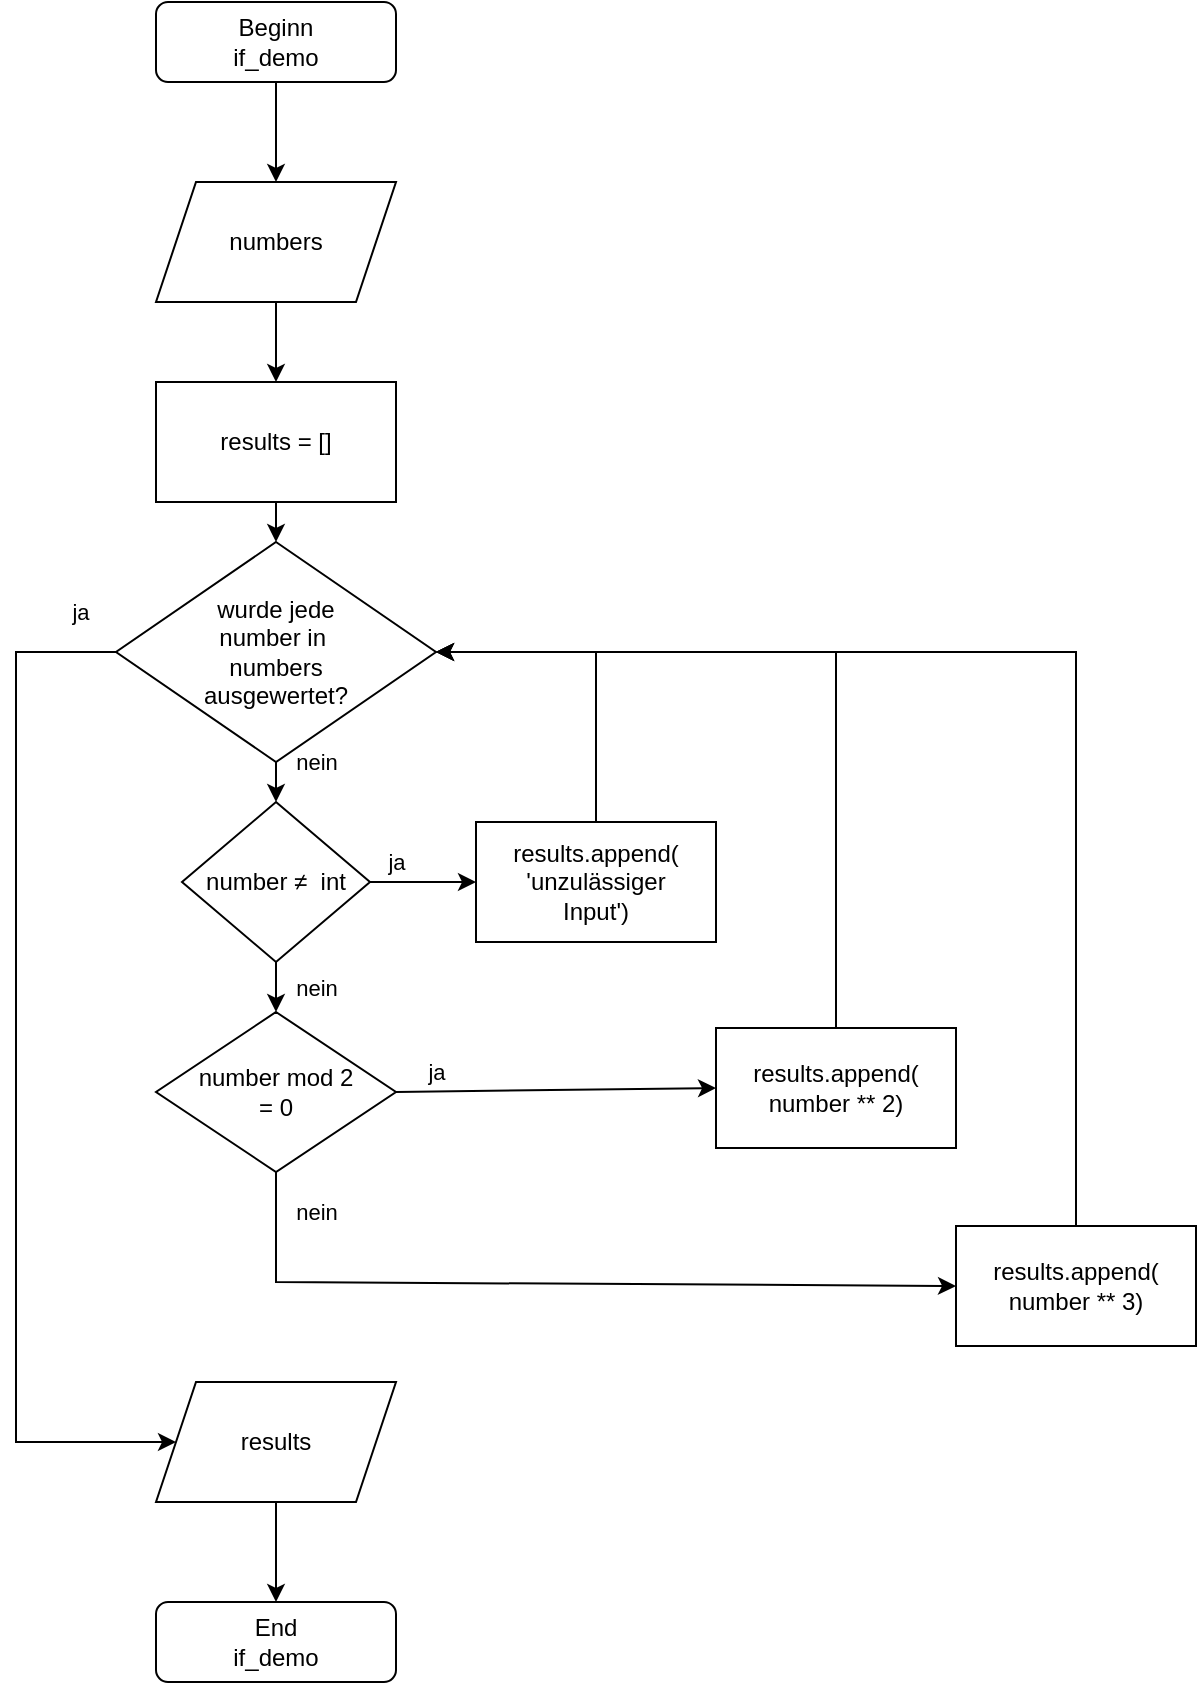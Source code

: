 <mxfile version="22.1.11" type="google">
  <diagram id="C5RBs43oDa-KdzZeNtuy" name="Page-1">
    <mxGraphModel grid="1" page="1" gridSize="10" guides="1" tooltips="1" connect="1" arrows="1" fold="1" pageScale="1" pageWidth="827" pageHeight="1169" math="0" shadow="0">
      <root>
        <mxCell id="WIyWlLk6GJQsqaUBKTNV-0" />
        <mxCell id="WIyWlLk6GJQsqaUBKTNV-1" parent="WIyWlLk6GJQsqaUBKTNV-0" />
        <mxCell id="WIyWlLk6GJQsqaUBKTNV-3" value="Beginn&lt;br&gt;if_demo" style="rounded=1;whiteSpace=wrap;html=1;fontSize=12;glass=0;strokeWidth=1;shadow=0;" vertex="1" parent="WIyWlLk6GJQsqaUBKTNV-1">
          <mxGeometry x="160" y="80" width="120" height="40" as="geometry" />
        </mxCell>
        <mxCell id="jq8r-wLlU05PE3kxFW4V-0" value="numbers" style="shape=parallelogram;perimeter=parallelogramPerimeter;whiteSpace=wrap;html=1;fixedSize=1;" vertex="1" parent="WIyWlLk6GJQsqaUBKTNV-1">
          <mxGeometry x="160" y="170" width="120" height="60" as="geometry" />
        </mxCell>
        <mxCell id="jq8r-wLlU05PE3kxFW4V-1" value="results = []" style="rounded=0;whiteSpace=wrap;html=1;" vertex="1" parent="WIyWlLk6GJQsqaUBKTNV-1">
          <mxGeometry x="160" y="270" width="120" height="60" as="geometry" />
        </mxCell>
        <mxCell id="jq8r-wLlU05PE3kxFW4V-2" value="number&amp;nbsp;≠ &amp;nbsp;int" style="rhombus;whiteSpace=wrap;html=1;" vertex="1" parent="WIyWlLk6GJQsqaUBKTNV-1">
          <mxGeometry x="173" y="480" width="94" height="80" as="geometry" />
        </mxCell>
        <mxCell id="jq8r-wLlU05PE3kxFW4V-4" value="number mod 2&lt;br&gt;= 0" style="rhombus;whiteSpace=wrap;html=1;" vertex="1" parent="WIyWlLk6GJQsqaUBKTNV-1">
          <mxGeometry x="160" y="585" width="120" height="80" as="geometry" />
        </mxCell>
        <mxCell id="jq8r-wLlU05PE3kxFW4V-5" value="results.append(&lt;br&gt;number ** 2)" style="rounded=0;whiteSpace=wrap;html=1;" vertex="1" parent="WIyWlLk6GJQsqaUBKTNV-1">
          <mxGeometry x="440" y="593" width="120" height="60" as="geometry" />
        </mxCell>
        <mxCell id="jq8r-wLlU05PE3kxFW4V-7" value="results.append(&lt;br&gt;number ** 3)" style="rounded=0;whiteSpace=wrap;html=1;" vertex="1" parent="WIyWlLk6GJQsqaUBKTNV-1">
          <mxGeometry x="560" y="692" width="120" height="60" as="geometry" />
        </mxCell>
        <mxCell id="jq8r-wLlU05PE3kxFW4V-8" value="wurde jede&lt;br&gt;number in&amp;nbsp;&lt;br&gt;numbers&lt;br&gt;ausgewertet?" style="rhombus;whiteSpace=wrap;html=1;" vertex="1" parent="WIyWlLk6GJQsqaUBKTNV-1">
          <mxGeometry x="140" y="350" width="160" height="110" as="geometry" />
        </mxCell>
        <mxCell id="jq8r-wLlU05PE3kxFW4V-9" value="results" style="shape=parallelogram;perimeter=parallelogramPerimeter;whiteSpace=wrap;html=1;fixedSize=1;" vertex="1" parent="WIyWlLk6GJQsqaUBKTNV-1">
          <mxGeometry x="160" y="770" width="120" height="60" as="geometry" />
        </mxCell>
        <mxCell id="jq8r-wLlU05PE3kxFW4V-10" value="End&lt;br&gt;if_demo" style="rounded=1;whiteSpace=wrap;html=1;fontSize=12;glass=0;strokeWidth=1;shadow=0;" vertex="1" parent="WIyWlLk6GJQsqaUBKTNV-1">
          <mxGeometry x="160" y="880" width="120" height="40" as="geometry" />
        </mxCell>
        <mxCell id="jq8r-wLlU05PE3kxFW4V-11" value="" style="endArrow=classic;html=1;rounded=0;exitX=0.5;exitY=1;exitDx=0;exitDy=0;entryX=0.5;entryY=0;entryDx=0;entryDy=0;" edge="1" parent="WIyWlLk6GJQsqaUBKTNV-1" source="WIyWlLk6GJQsqaUBKTNV-3" target="jq8r-wLlU05PE3kxFW4V-0">
          <mxGeometry width="50" height="50" relative="1" as="geometry">
            <mxPoint x="60" y="580" as="sourcePoint" />
            <mxPoint x="110" y="530" as="targetPoint" />
          </mxGeometry>
        </mxCell>
        <mxCell id="jq8r-wLlU05PE3kxFW4V-12" value="" style="endArrow=classic;html=1;rounded=0;entryX=0.5;entryY=0;entryDx=0;entryDy=0;exitX=0.5;exitY=1;exitDx=0;exitDy=0;" edge="1" parent="WIyWlLk6GJQsqaUBKTNV-1" source="jq8r-wLlU05PE3kxFW4V-0" target="jq8r-wLlU05PE3kxFW4V-1">
          <mxGeometry width="50" height="50" relative="1" as="geometry">
            <mxPoint x="220" y="240" as="sourcePoint" />
            <mxPoint x="360" y="260" as="targetPoint" />
          </mxGeometry>
        </mxCell>
        <mxCell id="jq8r-wLlU05PE3kxFW4V-13" value="" style="endArrow=classic;html=1;rounded=0;exitX=0.5;exitY=1;exitDx=0;exitDy=0;entryX=0.5;entryY=0;entryDx=0;entryDy=0;" edge="1" parent="WIyWlLk6GJQsqaUBKTNV-1" source="jq8r-wLlU05PE3kxFW4V-1" target="jq8r-wLlU05PE3kxFW4V-8">
          <mxGeometry width="50" height="50" relative="1" as="geometry">
            <mxPoint x="310" y="310" as="sourcePoint" />
            <mxPoint x="350" y="360" as="targetPoint" />
          </mxGeometry>
        </mxCell>
        <mxCell id="jq8r-wLlU05PE3kxFW4V-14" value="nein" style="endArrow=classic;html=1;rounded=0;exitX=0.5;exitY=1;exitDx=0;exitDy=0;entryX=0.5;entryY=0;entryDx=0;entryDy=0;" edge="1" parent="WIyWlLk6GJQsqaUBKTNV-1" source="jq8r-wLlU05PE3kxFW4V-8" target="jq8r-wLlU05PE3kxFW4V-2">
          <mxGeometry x="-1" y="20" width="50" height="50" relative="1" as="geometry">
            <mxPoint x="310" y="360" as="sourcePoint" />
            <mxPoint x="360" y="310" as="targetPoint" />
            <mxPoint as="offset" />
          </mxGeometry>
        </mxCell>
        <mxCell id="jq8r-wLlU05PE3kxFW4V-15" value="nein" style="endArrow=classic;html=1;rounded=0;exitX=0.5;exitY=1;exitDx=0;exitDy=0;entryX=0.5;entryY=0;entryDx=0;entryDy=0;" edge="1" parent="WIyWlLk6GJQsqaUBKTNV-1" source="jq8r-wLlU05PE3kxFW4V-2" target="jq8r-wLlU05PE3kxFW4V-4">
          <mxGeometry y="20" width="50" height="50" relative="1" as="geometry">
            <mxPoint x="310" y="530" as="sourcePoint" />
            <mxPoint x="360" y="480" as="targetPoint" />
            <mxPoint as="offset" />
          </mxGeometry>
        </mxCell>
        <mxCell id="jq8r-wLlU05PE3kxFW4V-16" value="nein" style="endArrow=classic;html=1;rounded=0;exitX=0.5;exitY=1;exitDx=0;exitDy=0;entryX=0;entryY=0.5;entryDx=0;entryDy=0;" edge="1" parent="WIyWlLk6GJQsqaUBKTNV-1" source="jq8r-wLlU05PE3kxFW4V-4" target="jq8r-wLlU05PE3kxFW4V-7">
          <mxGeometry x="-0.902" y="20" width="50" height="50" relative="1" as="geometry">
            <mxPoint x="310" y="700" as="sourcePoint" />
            <mxPoint x="360" y="650" as="targetPoint" />
            <mxPoint as="offset" />
            <Array as="points">
              <mxPoint x="220" y="720" />
            </Array>
          </mxGeometry>
        </mxCell>
        <mxCell id="jq8r-wLlU05PE3kxFW4V-18" value="" style="endArrow=classic;html=1;rounded=0;exitX=0.5;exitY=1;exitDx=0;exitDy=0;entryX=0.5;entryY=0;entryDx=0;entryDy=0;" edge="1" parent="WIyWlLk6GJQsqaUBKTNV-1" source="jq8r-wLlU05PE3kxFW4V-9" target="jq8r-wLlU05PE3kxFW4V-10">
          <mxGeometry width="50" height="50" relative="1" as="geometry">
            <mxPoint x="310" y="750" as="sourcePoint" />
            <mxPoint x="360" y="700" as="targetPoint" />
          </mxGeometry>
        </mxCell>
        <mxCell id="jq8r-wLlU05PE3kxFW4V-19" value="results.append(&lt;br&gt;&#39;unzulässiger&lt;br&gt;Input&#39;)" style="rounded=0;whiteSpace=wrap;html=1;" vertex="1" parent="WIyWlLk6GJQsqaUBKTNV-1">
          <mxGeometry x="320" y="490" width="120" height="60" as="geometry" />
        </mxCell>
        <mxCell id="jq8r-wLlU05PE3kxFW4V-20" value="ja" style="endArrow=classic;html=1;rounded=0;exitX=1;exitY=0.5;exitDx=0;exitDy=0;entryX=0;entryY=0.5;entryDx=0;entryDy=0;" edge="1" parent="WIyWlLk6GJQsqaUBKTNV-1" source="jq8r-wLlU05PE3kxFW4V-2" target="jq8r-wLlU05PE3kxFW4V-19">
          <mxGeometry x="-0.509" y="10" width="50" height="50" relative="1" as="geometry">
            <mxPoint x="310" y="530" as="sourcePoint" />
            <mxPoint x="360" y="480" as="targetPoint" />
            <mxPoint as="offset" />
          </mxGeometry>
        </mxCell>
        <mxCell id="jq8r-wLlU05PE3kxFW4V-21" value="ja" style="endArrow=classic;html=1;rounded=0;exitX=1;exitY=0.5;exitDx=0;exitDy=0;entryX=0;entryY=0.5;entryDx=0;entryDy=0;" edge="1" parent="WIyWlLk6GJQsqaUBKTNV-1" source="jq8r-wLlU05PE3kxFW4V-4" target="jq8r-wLlU05PE3kxFW4V-5">
          <mxGeometry x="-0.75" y="10" width="50" height="50" relative="1" as="geometry">
            <mxPoint x="190" y="540" as="sourcePoint" />
            <mxPoint x="240" y="490" as="targetPoint" />
            <mxPoint as="offset" />
          </mxGeometry>
        </mxCell>
        <mxCell id="jq8r-wLlU05PE3kxFW4V-22" value="" style="endArrow=classic;html=1;rounded=0;exitX=0.5;exitY=0;exitDx=0;exitDy=0;entryX=1;entryY=0.5;entryDx=0;entryDy=0;" edge="1" parent="WIyWlLk6GJQsqaUBKTNV-1" source="jq8r-wLlU05PE3kxFW4V-19" target="jq8r-wLlU05PE3kxFW4V-8">
          <mxGeometry width="50" height="50" relative="1" as="geometry">
            <mxPoint x="290" y="550" as="sourcePoint" />
            <mxPoint x="340" y="500" as="targetPoint" />
            <Array as="points">
              <mxPoint x="380" y="405" />
            </Array>
          </mxGeometry>
        </mxCell>
        <mxCell id="jq8r-wLlU05PE3kxFW4V-23" value="" style="endArrow=classic;html=1;rounded=0;exitX=0.5;exitY=0;exitDx=0;exitDy=0;entryX=1;entryY=0.5;entryDx=0;entryDy=0;" edge="1" parent="WIyWlLk6GJQsqaUBKTNV-1" source="jq8r-wLlU05PE3kxFW4V-5" target="jq8r-wLlU05PE3kxFW4V-8">
          <mxGeometry width="50" height="50" relative="1" as="geometry">
            <mxPoint x="290" y="550" as="sourcePoint" />
            <mxPoint x="340" y="500" as="targetPoint" />
            <Array as="points">
              <mxPoint x="500" y="405" />
            </Array>
          </mxGeometry>
        </mxCell>
        <mxCell id="jq8r-wLlU05PE3kxFW4V-24" value="ja" style="endArrow=classic;html=1;rounded=0;entryX=0;entryY=0.5;entryDx=0;entryDy=0;exitX=0;exitY=0.5;exitDx=0;exitDy=0;" edge="1" parent="WIyWlLk6GJQsqaUBKTNV-1" source="jq8r-wLlU05PE3kxFW4V-8" target="jq8r-wLlU05PE3kxFW4V-9">
          <mxGeometry x="-0.929" y="-20" width="50" height="50" relative="1" as="geometry">
            <mxPoint x="140" y="400" as="sourcePoint" />
            <mxPoint x="340" y="570" as="targetPoint" />
            <Array as="points">
              <mxPoint x="90" y="405" />
              <mxPoint x="90" y="800" />
            </Array>
            <mxPoint as="offset" />
          </mxGeometry>
        </mxCell>
        <mxCell id="jq8r-wLlU05PE3kxFW4V-25" value="" style="endArrow=classic;html=1;rounded=0;exitX=0.5;exitY=0;exitDx=0;exitDy=0;entryX=1;entryY=0.5;entryDx=0;entryDy=0;" edge="1" parent="WIyWlLk6GJQsqaUBKTNV-1" source="jq8r-wLlU05PE3kxFW4V-7" target="jq8r-wLlU05PE3kxFW4V-8">
          <mxGeometry width="50" height="50" relative="1" as="geometry">
            <mxPoint x="290" y="620" as="sourcePoint" />
            <mxPoint x="340" y="570" as="targetPoint" />
            <Array as="points">
              <mxPoint x="620" y="405" />
            </Array>
          </mxGeometry>
        </mxCell>
      </root>
    </mxGraphModel>
  </diagram>
</mxfile>
